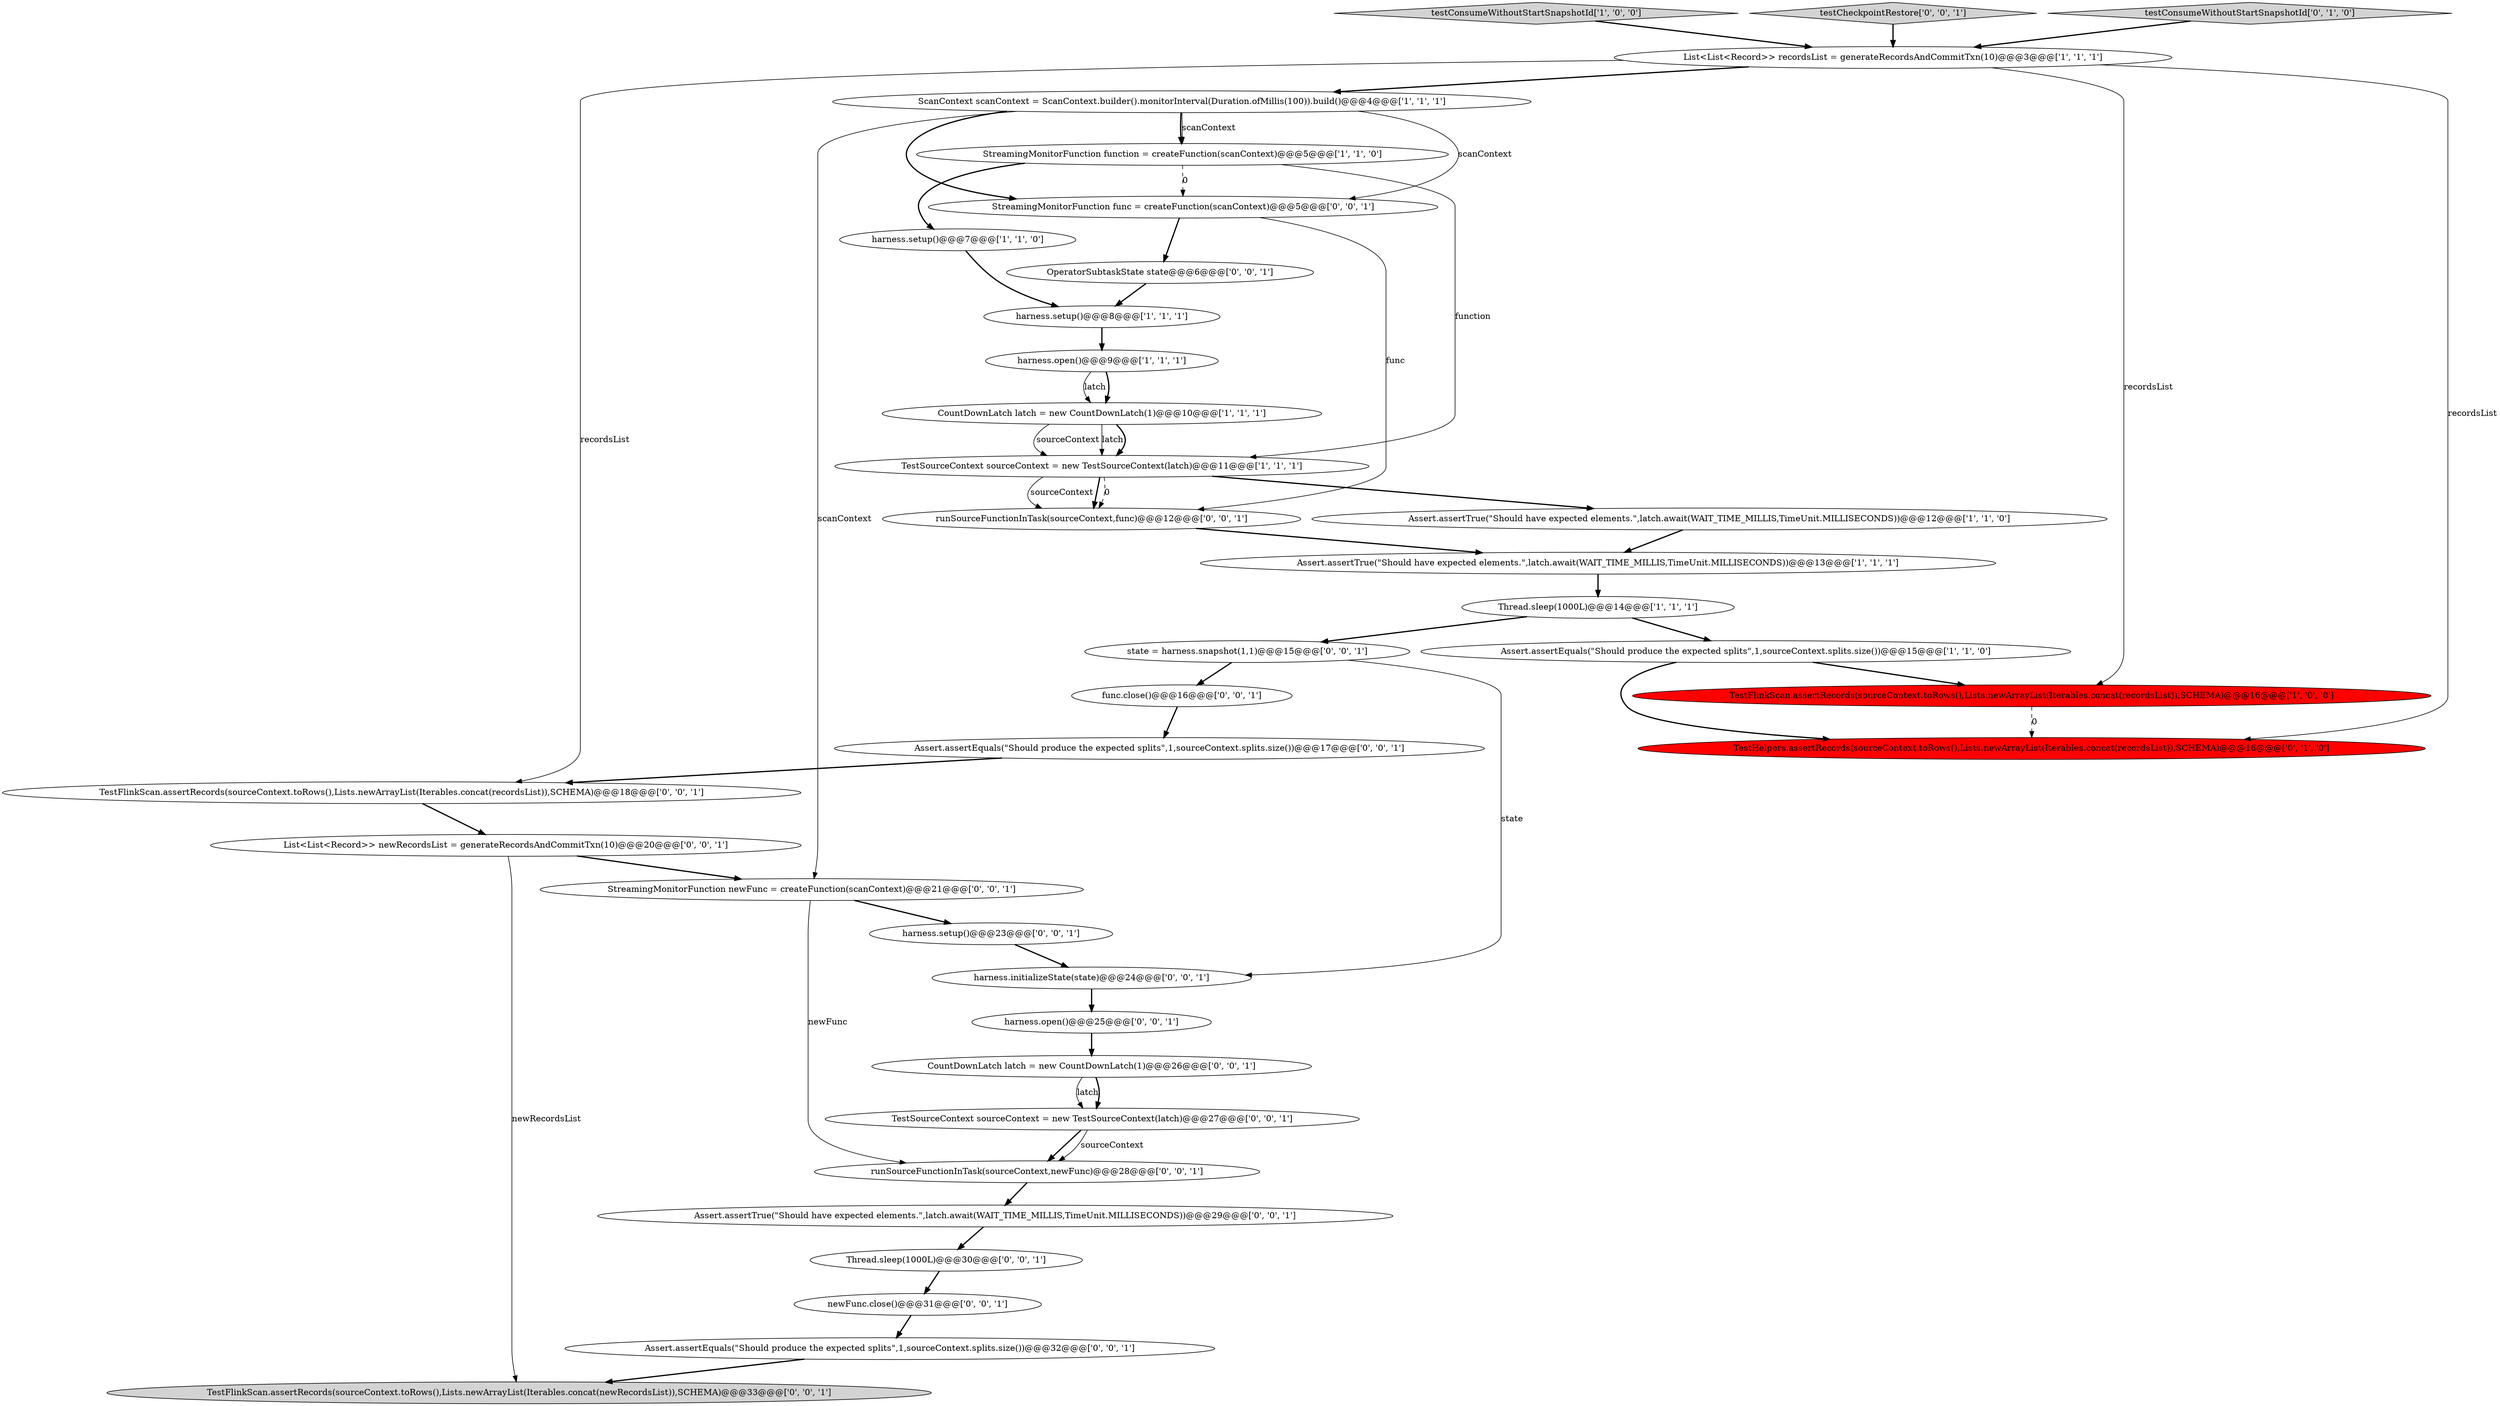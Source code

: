 digraph {
26 [style = filled, label = "harness.open()@@@25@@@['0', '0', '1']", fillcolor = white, shape = ellipse image = "AAA0AAABBB3BBB"];
0 [style = filled, label = "StreamingMonitorFunction function = createFunction(scanContext)@@@5@@@['1', '1', '0']", fillcolor = white, shape = ellipse image = "AAA0AAABBB1BBB"];
6 [style = filled, label = "CountDownLatch latch = new CountDownLatch(1)@@@10@@@['1', '1', '1']", fillcolor = white, shape = ellipse image = "AAA0AAABBB1BBB"];
3 [style = filled, label = "testConsumeWithoutStartSnapshotId['1', '0', '0']", fillcolor = lightgray, shape = diamond image = "AAA0AAABBB1BBB"];
27 [style = filled, label = "List<List<Record>> newRecordsList = generateRecordsAndCommitTxn(10)@@@20@@@['0', '0', '1']", fillcolor = white, shape = ellipse image = "AAA0AAABBB3BBB"];
16 [style = filled, label = "harness.initializeState(state)@@@24@@@['0', '0', '1']", fillcolor = white, shape = ellipse image = "AAA0AAABBB3BBB"];
8 [style = filled, label = "harness.open()@@@9@@@['1', '1', '1']", fillcolor = white, shape = ellipse image = "AAA0AAABBB1BBB"];
28 [style = filled, label = "Assert.assertTrue(\"Should have expected elements.\",latch.await(WAIT_TIME_MILLIS,TimeUnit.MILLISECONDS))@@@29@@@['0', '0', '1']", fillcolor = white, shape = ellipse image = "AAA0AAABBB3BBB"];
17 [style = filled, label = "Thread.sleep(1000L)@@@30@@@['0', '0', '1']", fillcolor = white, shape = ellipse image = "AAA0AAABBB3BBB"];
20 [style = filled, label = "TestSourceContext sourceContext = new TestSourceContext(latch)@@@27@@@['0', '0', '1']", fillcolor = white, shape = ellipse image = "AAA0AAABBB3BBB"];
24 [style = filled, label = "Assert.assertEquals(\"Should produce the expected splits\",1,sourceContext.splits.size())@@@17@@@['0', '0', '1']", fillcolor = white, shape = ellipse image = "AAA0AAABBB3BBB"];
10 [style = filled, label = "Assert.assertTrue(\"Should have expected elements.\",latch.await(WAIT_TIME_MILLIS,TimeUnit.MILLISECONDS))@@@12@@@['1', '1', '0']", fillcolor = white, shape = ellipse image = "AAA0AAABBB1BBB"];
15 [style = filled, label = "TestHelpers.assertRecords(sourceContext.toRows(),Lists.newArrayList(Iterables.concat(recordsList)),SCHEMA)@@@16@@@['0', '1', '0']", fillcolor = red, shape = ellipse image = "AAA1AAABBB2BBB"];
33 [style = filled, label = "state = harness.snapshot(1,1)@@@15@@@['0', '0', '1']", fillcolor = white, shape = ellipse image = "AAA0AAABBB3BBB"];
30 [style = filled, label = "testCheckpointRestore['0', '0', '1']", fillcolor = lightgray, shape = diamond image = "AAA0AAABBB3BBB"];
4 [style = filled, label = "Assert.assertTrue(\"Should have expected elements.\",latch.await(WAIT_TIME_MILLIS,TimeUnit.MILLISECONDS))@@@13@@@['1', '1', '1']", fillcolor = white, shape = ellipse image = "AAA0AAABBB1BBB"];
13 [style = filled, label = "List<List<Record>> recordsList = generateRecordsAndCommitTxn(10)@@@3@@@['1', '1', '1']", fillcolor = white, shape = ellipse image = "AAA0AAABBB1BBB"];
12 [style = filled, label = "Thread.sleep(1000L)@@@14@@@['1', '1', '1']", fillcolor = white, shape = ellipse image = "AAA0AAABBB1BBB"];
5 [style = filled, label = "TestFlinkScan.assertRecords(sourceContext.toRows(),Lists.newArrayList(Iterables.concat(recordsList)),SCHEMA)@@@16@@@['1', '0', '0']", fillcolor = red, shape = ellipse image = "AAA1AAABBB1BBB"];
11 [style = filled, label = "harness.setup()@@@7@@@['1', '1', '0']", fillcolor = white, shape = ellipse image = "AAA0AAABBB1BBB"];
7 [style = filled, label = "harness.setup()@@@8@@@['1', '1', '1']", fillcolor = white, shape = ellipse image = "AAA0AAABBB1BBB"];
32 [style = filled, label = "StreamingMonitorFunction func = createFunction(scanContext)@@@5@@@['0', '0', '1']", fillcolor = white, shape = ellipse image = "AAA0AAABBB3BBB"];
34 [style = filled, label = "harness.setup()@@@23@@@['0', '0', '1']", fillcolor = white, shape = ellipse image = "AAA0AAABBB3BBB"];
21 [style = filled, label = "TestFlinkScan.assertRecords(sourceContext.toRows(),Lists.newArrayList(Iterables.concat(recordsList)),SCHEMA)@@@18@@@['0', '0', '1']", fillcolor = white, shape = ellipse image = "AAA0AAABBB3BBB"];
25 [style = filled, label = "Assert.assertEquals(\"Should produce the expected splits\",1,sourceContext.splits.size())@@@32@@@['0', '0', '1']", fillcolor = white, shape = ellipse image = "AAA0AAABBB3BBB"];
2 [style = filled, label = "TestSourceContext sourceContext = new TestSourceContext(latch)@@@11@@@['1', '1', '1']", fillcolor = white, shape = ellipse image = "AAA0AAABBB1BBB"];
23 [style = filled, label = "TestFlinkScan.assertRecords(sourceContext.toRows(),Lists.newArrayList(Iterables.concat(newRecordsList)),SCHEMA)@@@33@@@['0', '0', '1']", fillcolor = lightgray, shape = ellipse image = "AAA0AAABBB3BBB"];
18 [style = filled, label = "newFunc.close()@@@31@@@['0', '0', '1']", fillcolor = white, shape = ellipse image = "AAA0AAABBB3BBB"];
36 [style = filled, label = "runSourceFunctionInTask(sourceContext,newFunc)@@@28@@@['0', '0', '1']", fillcolor = white, shape = ellipse image = "AAA0AAABBB3BBB"];
9 [style = filled, label = "ScanContext scanContext = ScanContext.builder().monitorInterval(Duration.ofMillis(100)).build()@@@4@@@['1', '1', '1']", fillcolor = white, shape = ellipse image = "AAA0AAABBB1BBB"];
29 [style = filled, label = "func.close()@@@16@@@['0', '0', '1']", fillcolor = white, shape = ellipse image = "AAA0AAABBB3BBB"];
19 [style = filled, label = "OperatorSubtaskState state@@@6@@@['0', '0', '1']", fillcolor = white, shape = ellipse image = "AAA0AAABBB3BBB"];
14 [style = filled, label = "testConsumeWithoutStartSnapshotId['0', '1', '0']", fillcolor = lightgray, shape = diamond image = "AAA0AAABBB2BBB"];
22 [style = filled, label = "StreamingMonitorFunction newFunc = createFunction(scanContext)@@@21@@@['0', '0', '1']", fillcolor = white, shape = ellipse image = "AAA0AAABBB3BBB"];
1 [style = filled, label = "Assert.assertEquals(\"Should produce the expected splits\",1,sourceContext.splits.size())@@@15@@@['1', '1', '0']", fillcolor = white, shape = ellipse image = "AAA0AAABBB1BBB"];
35 [style = filled, label = "runSourceFunctionInTask(sourceContext,func)@@@12@@@['0', '0', '1']", fillcolor = white, shape = ellipse image = "AAA0AAABBB3BBB"];
31 [style = filled, label = "CountDownLatch latch = new CountDownLatch(1)@@@26@@@['0', '0', '1']", fillcolor = white, shape = ellipse image = "AAA0AAABBB3BBB"];
1->5 [style = bold, label=""];
2->35 [style = bold, label=""];
20->36 [style = bold, label=""];
31->20 [style = solid, label="latch"];
30->13 [style = bold, label=""];
9->0 [style = bold, label=""];
9->32 [style = solid, label="scanContext"];
21->27 [style = bold, label=""];
33->16 [style = solid, label="state"];
25->23 [style = bold, label=""];
2->35 [style = dashed, label="0"];
1->15 [style = bold, label=""];
6->2 [style = solid, label="latch"];
0->32 [style = dashed, label="0"];
9->32 [style = bold, label=""];
16->26 [style = bold, label=""];
36->28 [style = bold, label=""];
0->11 [style = bold, label=""];
8->6 [style = bold, label=""];
32->19 [style = bold, label=""];
13->5 [style = solid, label="recordsList"];
7->8 [style = bold, label=""];
2->10 [style = bold, label=""];
12->1 [style = bold, label=""];
27->22 [style = bold, label=""];
35->4 [style = bold, label=""];
20->36 [style = solid, label="sourceContext"];
0->2 [style = solid, label="function"];
6->2 [style = bold, label=""];
33->29 [style = bold, label=""];
6->2 [style = solid, label="sourceContext"];
13->21 [style = solid, label="recordsList"];
26->31 [style = bold, label=""];
32->35 [style = solid, label="func"];
27->23 [style = solid, label="newRecordsList"];
22->36 [style = solid, label="newFunc"];
24->21 [style = bold, label=""];
8->6 [style = solid, label="latch"];
34->16 [style = bold, label=""];
22->34 [style = bold, label=""];
17->18 [style = bold, label=""];
12->33 [style = bold, label=""];
18->25 [style = bold, label=""];
10->4 [style = bold, label=""];
3->13 [style = bold, label=""];
4->12 [style = bold, label=""];
28->17 [style = bold, label=""];
2->35 [style = solid, label="sourceContext"];
13->9 [style = bold, label=""];
9->0 [style = solid, label="scanContext"];
14->13 [style = bold, label=""];
31->20 [style = bold, label=""];
29->24 [style = bold, label=""];
5->15 [style = dashed, label="0"];
9->22 [style = solid, label="scanContext"];
19->7 [style = bold, label=""];
11->7 [style = bold, label=""];
13->15 [style = solid, label="recordsList"];
}

